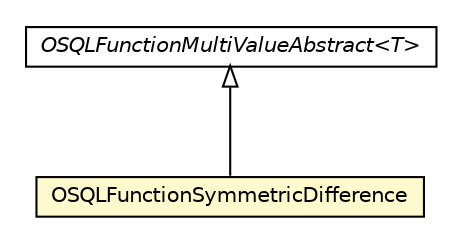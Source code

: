 #!/usr/local/bin/dot
#
# Class diagram 
# Generated by UMLGraph version R5_6-24-gf6e263 (http://www.umlgraph.org/)
#

digraph G {
	edge [fontname="Helvetica",fontsize=10,labelfontname="Helvetica",labelfontsize=10];
	node [fontname="Helvetica",fontsize=10,shape=plaintext];
	nodesep=0.25;
	ranksep=0.5;
	// com.orientechnologies.orient.core.sql.functions.coll.OSQLFunctionMultiValueAbstract<T>
	c5978847 [label=<<table title="com.orientechnologies.orient.core.sql.functions.coll.OSQLFunctionMultiValueAbstract" border="0" cellborder="1" cellspacing="0" cellpadding="2" port="p" href="./OSQLFunctionMultiValueAbstract.html">
		<tr><td><table border="0" cellspacing="0" cellpadding="1">
<tr><td align="center" balign="center"><font face="Helvetica-Oblique"> OSQLFunctionMultiValueAbstract&lt;T&gt; </font></td></tr>
		</table></td></tr>
		</table>>, URL="./OSQLFunctionMultiValueAbstract.html", fontname="Helvetica", fontcolor="black", fontsize=10.0];
	// com.orientechnologies.orient.core.sql.functions.coll.OSQLFunctionSymmetricDifference
	c5978852 [label=<<table title="com.orientechnologies.orient.core.sql.functions.coll.OSQLFunctionSymmetricDifference" border="0" cellborder="1" cellspacing="0" cellpadding="2" port="p" bgcolor="lemonChiffon" href="./OSQLFunctionSymmetricDifference.html">
		<tr><td><table border="0" cellspacing="0" cellpadding="1">
<tr><td align="center" balign="center"> OSQLFunctionSymmetricDifference </td></tr>
		</table></td></tr>
		</table>>, URL="./OSQLFunctionSymmetricDifference.html", fontname="Helvetica", fontcolor="black", fontsize=10.0];
	//com.orientechnologies.orient.core.sql.functions.coll.OSQLFunctionSymmetricDifference extends com.orientechnologies.orient.core.sql.functions.coll.OSQLFunctionMultiValueAbstract<java.util.Set<java.lang.Object>>
	c5978847:p -> c5978852:p [dir=back,arrowtail=empty];
}

